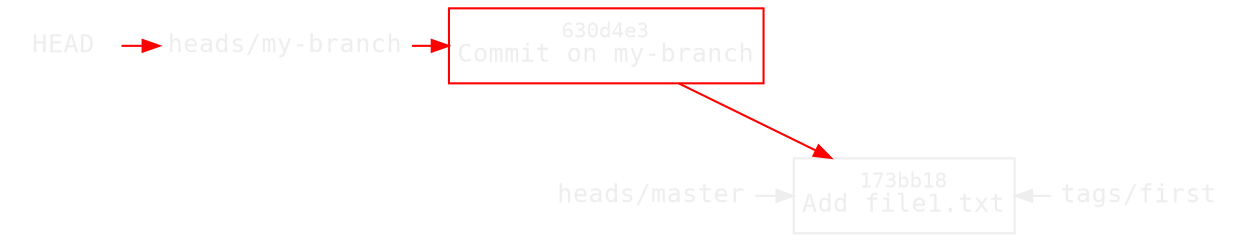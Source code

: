 digraph branch {
    bgcolor = transparent
    color = white

    node [fontname=monospace fontsize=12 fontcolor="#eeeeee"
          margin="0.06,0.1" height=0 color="#eeeeee"]
    edge [fontcolor="#eeeeee" color="#eeeeee" arrowsize=0.8]

    node [shape=box labeldistance=0.2]
    "173bb18" [label=<<font point-size="10">173bb18</font><br/>Add file1.txt>]
    "630d4e3" [label=<<font point-size="10">630d4e3</font><br/>Commit on my-branch>
        color=red]
    master_invis [style=invis]

    node [shape=none margin=0.05 height=0]
    HEAD
    my_branch [label="heads/my-branch"]
    master [label="heads/master"]
    first [label="tags/first"]

    "630d4e3" -> "173bb18" [color=red]
    master_invis -> "173bb18" [weight=2 style=invis]

    {
        rank = same
        master -> "173bb18"
        first -> "173bb18" [constraint=false]
    }

    {
        rank = same
        HEAD -> my_branch [color=red]
        my_branch -> "630d4e3" [color=red]
    }
}
